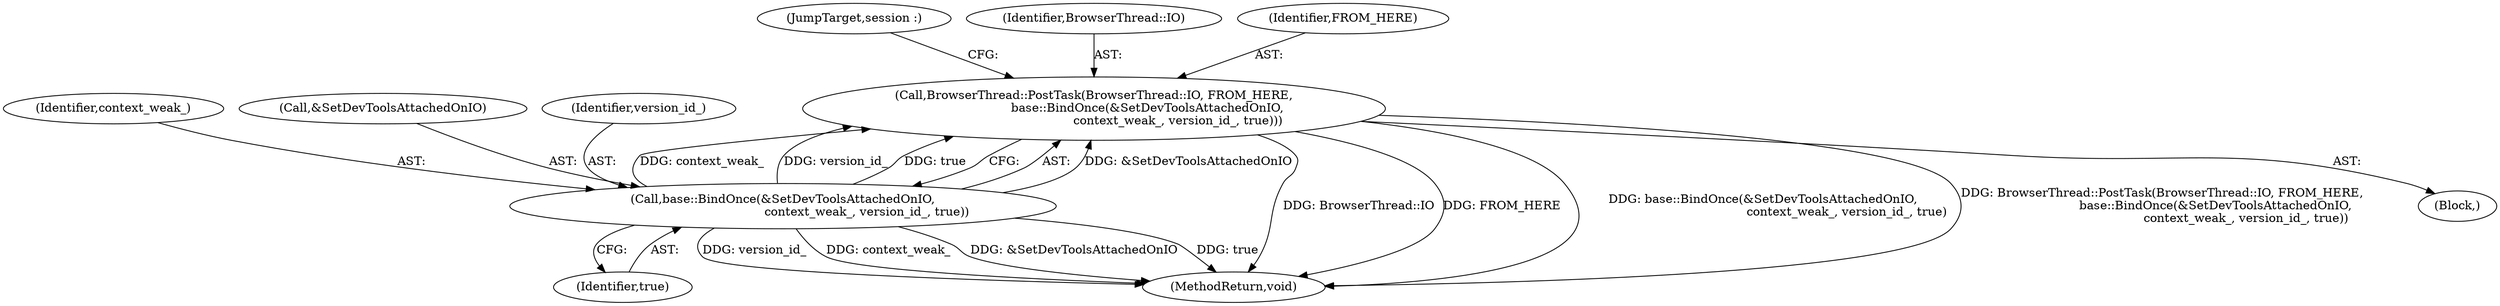 digraph "0_Chrome_3c8e4852477d5b1e2da877808c998dc57db9460f_44@API" {
"1000116" [label="(Call,BrowserThread::PostTask(BrowserThread::IO, FROM_HERE,\n                            base::BindOnce(&SetDevToolsAttachedOnIO,\n                                            context_weak_, version_id_, true)))"];
"1000119" [label="(Call,base::BindOnce(&SetDevToolsAttachedOnIO,\n                                            context_weak_, version_id_, true))"];
"1000116" [label="(Call,BrowserThread::PostTask(BrowserThread::IO, FROM_HERE,\n                            base::BindOnce(&SetDevToolsAttachedOnIO,\n                                            context_weak_, version_id_, true)))"];
"1000132" [label="(MethodReturn,void)"];
"1000125" [label="(JumpTarget,session :)"];
"1000117" [label="(Identifier,BrowserThread::IO)"];
"1000115" [label="(Block,)"];
"1000124" [label="(Identifier,true)"];
"1000122" [label="(Identifier,context_weak_)"];
"1000119" [label="(Call,base::BindOnce(&SetDevToolsAttachedOnIO,\n                                            context_weak_, version_id_, true))"];
"1000120" [label="(Call,&SetDevToolsAttachedOnIO)"];
"1000118" [label="(Identifier,FROM_HERE)"];
"1000123" [label="(Identifier,version_id_)"];
"1000116" -> "1000115"  [label="AST: "];
"1000116" -> "1000119"  [label="CFG: "];
"1000117" -> "1000116"  [label="AST: "];
"1000118" -> "1000116"  [label="AST: "];
"1000119" -> "1000116"  [label="AST: "];
"1000125" -> "1000116"  [label="CFG: "];
"1000116" -> "1000132"  [label="DDG: BrowserThread::IO"];
"1000116" -> "1000132"  [label="DDG: FROM_HERE"];
"1000116" -> "1000132"  [label="DDG: base::BindOnce(&SetDevToolsAttachedOnIO,\n                                            context_weak_, version_id_, true)"];
"1000116" -> "1000132"  [label="DDG: BrowserThread::PostTask(BrowserThread::IO, FROM_HERE,\n                            base::BindOnce(&SetDevToolsAttachedOnIO,\n                                            context_weak_, version_id_, true))"];
"1000119" -> "1000116"  [label="DDG: &SetDevToolsAttachedOnIO"];
"1000119" -> "1000116"  [label="DDG: context_weak_"];
"1000119" -> "1000116"  [label="DDG: version_id_"];
"1000119" -> "1000116"  [label="DDG: true"];
"1000119" -> "1000124"  [label="CFG: "];
"1000120" -> "1000119"  [label="AST: "];
"1000122" -> "1000119"  [label="AST: "];
"1000123" -> "1000119"  [label="AST: "];
"1000124" -> "1000119"  [label="AST: "];
"1000119" -> "1000132"  [label="DDG: version_id_"];
"1000119" -> "1000132"  [label="DDG: context_weak_"];
"1000119" -> "1000132"  [label="DDG: &SetDevToolsAttachedOnIO"];
"1000119" -> "1000132"  [label="DDG: true"];
}
